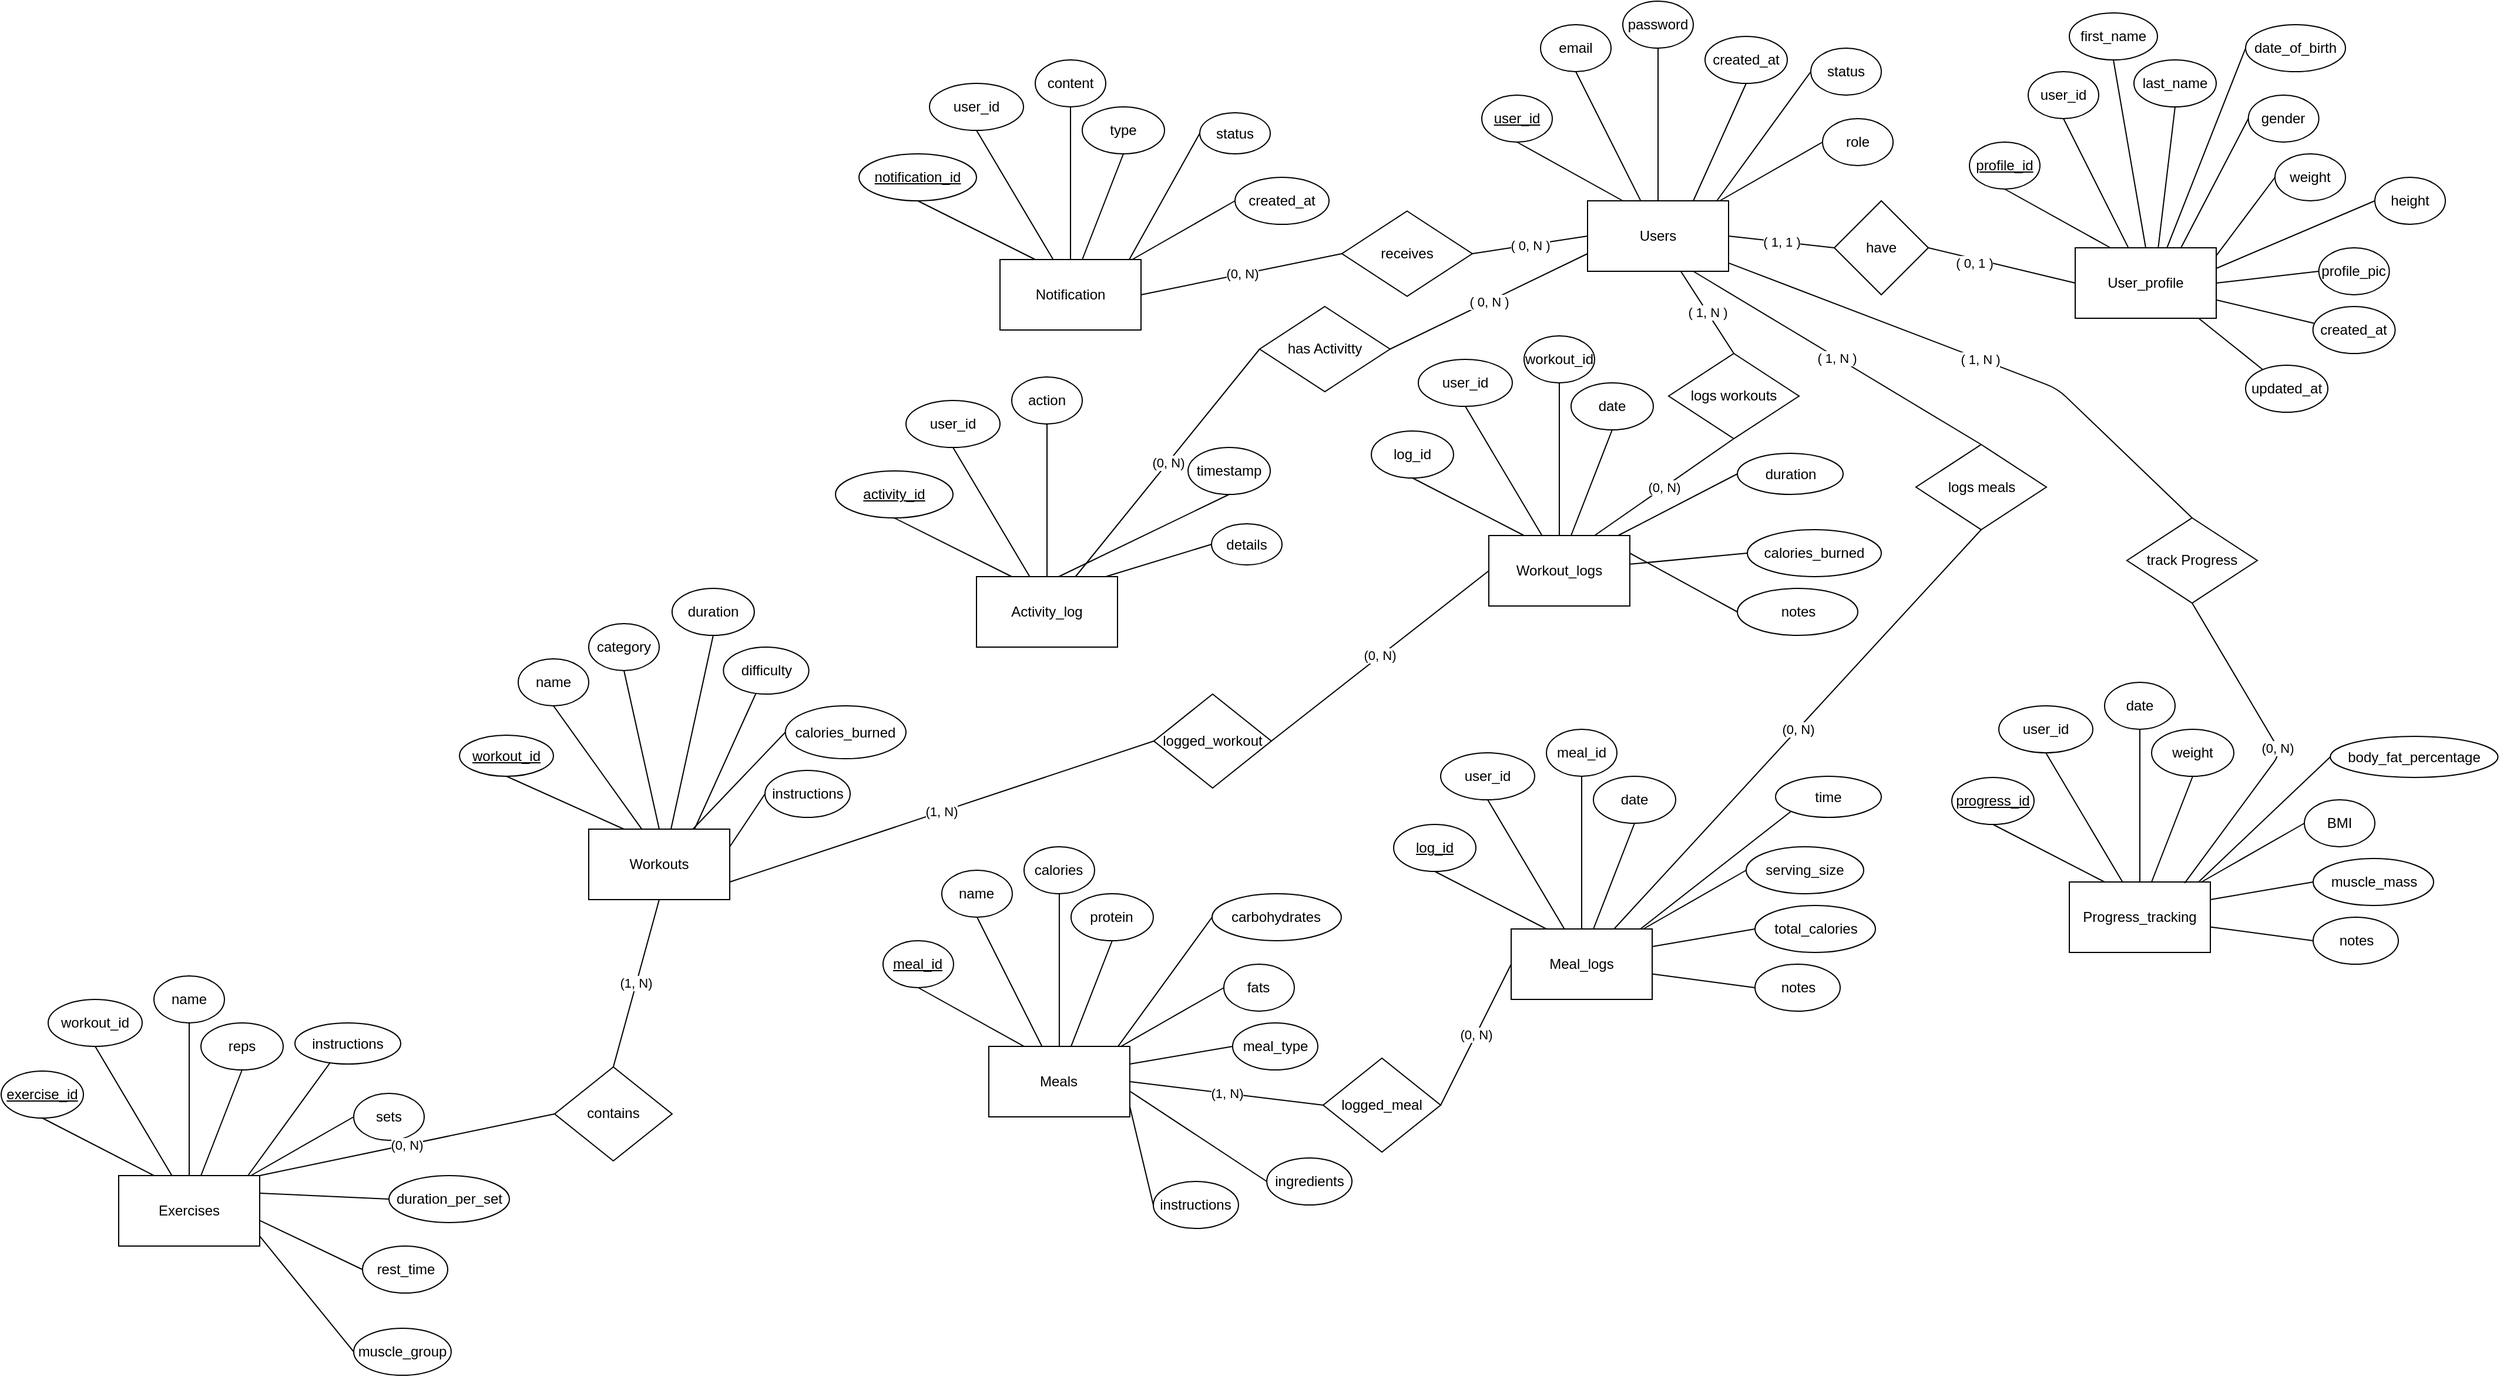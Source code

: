 <mxfile>
    <diagram id="jBs-zmnSxuR3EYOVZ4C9" name="Page-1">
        <mxGraphModel dx="3193" dy="755" grid="1" gridSize="10" guides="1" tooltips="1" connect="1" arrows="1" fold="1" page="1" pageScale="1" pageWidth="850" pageHeight="1100" math="0" shadow="0">
            <root>
                <mxCell id="0"/>
                <mxCell id="1" parent="0"/>
                <mxCell id="2" value="Users&lt;br&gt;" style="rounded=0;whiteSpace=wrap;html=1;" parent="1" vertex="1">
                    <mxGeometry x="100" y="190" width="120" height="60" as="geometry"/>
                </mxCell>
                <mxCell id="3" value="&lt;u&gt;user_id&lt;/u&gt;" style="ellipse;whiteSpace=wrap;html=1;" parent="1" vertex="1">
                    <mxGeometry x="10" y="100" width="60" height="40" as="geometry"/>
                </mxCell>
                <mxCell id="4" value="" style="endArrow=none;html=1;entryX=0.25;entryY=0;entryDx=0;entryDy=0;exitX=0.5;exitY=1;exitDx=0;exitDy=0;" parent="1" source="3" target="2" edge="1">
                    <mxGeometry width="50" height="50" relative="1" as="geometry">
                        <mxPoint x="120" y="330" as="sourcePoint"/>
                        <mxPoint x="170" y="280" as="targetPoint"/>
                    </mxGeometry>
                </mxCell>
                <mxCell id="5" value="email" style="ellipse;whiteSpace=wrap;html=1;" parent="1" vertex="1">
                    <mxGeometry x="60" y="40" width="60" height="40" as="geometry"/>
                </mxCell>
                <mxCell id="7" value="" style="endArrow=none;html=1;entryX=0.379;entryY=0.007;entryDx=0;entryDy=0;exitX=0.5;exitY=1;exitDx=0;exitDy=0;entryPerimeter=0;" parent="1" source="5" target="2" edge="1">
                    <mxGeometry width="50" height="50" relative="1" as="geometry">
                        <mxPoint x="120" y="330" as="sourcePoint"/>
                        <mxPoint x="170" y="280" as="targetPoint"/>
                    </mxGeometry>
                </mxCell>
                <mxCell id="9" value="password" style="ellipse;whiteSpace=wrap;html=1;" parent="1" vertex="1">
                    <mxGeometry x="130" y="20" width="60" height="40" as="geometry"/>
                </mxCell>
                <mxCell id="11" value="" style="endArrow=none;html=1;exitX=0.5;exitY=0;exitDx=0;exitDy=0;entryX=0.5;entryY=1;entryDx=0;entryDy=0;" parent="1" source="2" target="9" edge="1">
                    <mxGeometry width="50" height="50" relative="1" as="geometry">
                        <mxPoint x="550" y="320" as="sourcePoint"/>
                        <mxPoint x="600" y="270" as="targetPoint"/>
                    </mxGeometry>
                </mxCell>
                <mxCell id="12" value="created_at" style="ellipse;whiteSpace=wrap;html=1;" parent="1" vertex="1">
                    <mxGeometry x="200" y="50" width="70" height="40" as="geometry"/>
                </mxCell>
                <mxCell id="13" value="" style="endArrow=none;html=1;exitX=0.75;exitY=0;exitDx=0;exitDy=0;entryX=0.5;entryY=1;entryDx=0;entryDy=0;" parent="1" source="2" target="12" edge="1">
                    <mxGeometry width="50" height="50" relative="1" as="geometry">
                        <mxPoint x="190" y="190" as="sourcePoint"/>
                        <mxPoint x="630" y="270" as="targetPoint"/>
                    </mxGeometry>
                </mxCell>
                <mxCell id="14" value="status" style="ellipse;whiteSpace=wrap;html=1;" parent="1" vertex="1">
                    <mxGeometry x="290" y="60" width="60" height="40" as="geometry"/>
                </mxCell>
                <mxCell id="15" value="" style="endArrow=none;html=1;entryX=0;entryY=0.5;entryDx=0;entryDy=0;" parent="1" target="14" edge="1">
                    <mxGeometry width="50" height="50" relative="1" as="geometry">
                        <mxPoint x="210" y="190" as="sourcePoint"/>
                        <mxPoint x="730" y="350" as="targetPoint"/>
                    </mxGeometry>
                </mxCell>
                <mxCell id="16" value="role" style="ellipse;whiteSpace=wrap;html=1;" parent="1" vertex="1">
                    <mxGeometry x="300" y="120" width="60" height="40" as="geometry"/>
                </mxCell>
                <mxCell id="17" value="" style="endArrow=none;html=1;entryX=0;entryY=0.5;entryDx=0;entryDy=0;" parent="1" source="2" target="16" edge="1">
                    <mxGeometry width="50" height="50" relative="1" as="geometry">
                        <mxPoint x="290" y="310" as="sourcePoint"/>
                        <mxPoint x="730" y="390" as="targetPoint"/>
                    </mxGeometry>
                </mxCell>
                <mxCell id="19" value="User_profile" style="rounded=0;whiteSpace=wrap;html=1;" parent="1" vertex="1">
                    <mxGeometry x="515" y="230" width="120" height="60" as="geometry"/>
                </mxCell>
                <mxCell id="20" value="&lt;u&gt;profile_id&lt;/u&gt;" style="ellipse;whiteSpace=wrap;html=1;" parent="1" vertex="1">
                    <mxGeometry x="425" y="140" width="60" height="40" as="geometry"/>
                </mxCell>
                <mxCell id="21" value="" style="endArrow=none;html=1;entryX=0.25;entryY=0;entryDx=0;entryDy=0;exitX=0.5;exitY=1;exitDx=0;exitDy=0;" parent="1" source="20" target="19" edge="1">
                    <mxGeometry width="50" height="50" relative="1" as="geometry">
                        <mxPoint x="535" y="370" as="sourcePoint"/>
                        <mxPoint x="585" y="320" as="targetPoint"/>
                    </mxGeometry>
                </mxCell>
                <mxCell id="22" value="user_id" style="ellipse;whiteSpace=wrap;html=1;" parent="1" vertex="1">
                    <mxGeometry x="475" y="80" width="60" height="40" as="geometry"/>
                </mxCell>
                <mxCell id="23" value="" style="endArrow=none;html=1;entryX=0.379;entryY=0.007;entryDx=0;entryDy=0;exitX=0.5;exitY=1;exitDx=0;exitDy=0;entryPerimeter=0;" parent="1" source="22" target="19" edge="1">
                    <mxGeometry width="50" height="50" relative="1" as="geometry">
                        <mxPoint x="535" y="370" as="sourcePoint"/>
                        <mxPoint x="585" y="320" as="targetPoint"/>
                    </mxGeometry>
                </mxCell>
                <mxCell id="24" value="first_name" style="ellipse;whiteSpace=wrap;html=1;" parent="1" vertex="1">
                    <mxGeometry x="510" y="30" width="75" height="40" as="geometry"/>
                </mxCell>
                <mxCell id="25" value="" style="endArrow=none;html=1;exitX=0.5;exitY=0;exitDx=0;exitDy=0;entryX=0.5;entryY=1;entryDx=0;entryDy=0;" parent="1" source="19" target="24" edge="1">
                    <mxGeometry width="50" height="50" relative="1" as="geometry">
                        <mxPoint x="965" y="360" as="sourcePoint"/>
                        <mxPoint x="1015" y="310" as="targetPoint"/>
                    </mxGeometry>
                </mxCell>
                <mxCell id="26" value="last_name" style="ellipse;whiteSpace=wrap;html=1;" parent="1" vertex="1">
                    <mxGeometry x="565" y="70" width="70" height="40" as="geometry"/>
                </mxCell>
                <mxCell id="27" value="" style="endArrow=none;html=1;exitX=0.589;exitY=-0.005;exitDx=0;exitDy=0;entryX=0.5;entryY=1;entryDx=0;entryDy=0;exitPerimeter=0;" parent="1" source="19" target="26" edge="1">
                    <mxGeometry width="50" height="50" relative="1" as="geometry">
                        <mxPoint x="605" y="230" as="sourcePoint"/>
                        <mxPoint x="1045" y="310" as="targetPoint"/>
                    </mxGeometry>
                </mxCell>
                <mxCell id="28" value="date_of_birth" style="ellipse;whiteSpace=wrap;html=1;" parent="1" vertex="1">
                    <mxGeometry x="660" y="40" width="85" height="40" as="geometry"/>
                </mxCell>
                <mxCell id="29" value="" style="endArrow=none;html=1;entryX=0;entryY=0.5;entryDx=0;entryDy=0;exitX=0.651;exitY=-0.001;exitDx=0;exitDy=0;exitPerimeter=0;" parent="1" source="19" target="28" edge="1">
                    <mxGeometry width="50" height="50" relative="1" as="geometry">
                        <mxPoint x="625" y="230" as="sourcePoint"/>
                        <mxPoint x="1145" y="390" as="targetPoint"/>
                    </mxGeometry>
                </mxCell>
                <mxCell id="30" value="gender" style="ellipse;whiteSpace=wrap;html=1;" parent="1" vertex="1">
                    <mxGeometry x="662.32" y="100" width="60" height="40" as="geometry"/>
                </mxCell>
                <mxCell id="31" value="" style="endArrow=none;html=1;entryX=0;entryY=0.5;entryDx=0;entryDy=0;exitX=0.75;exitY=0;exitDx=0;exitDy=0;" parent="1" source="19" target="30" edge="1">
                    <mxGeometry width="50" height="50" relative="1" as="geometry">
                        <mxPoint x="630" y="230" as="sourcePoint"/>
                        <mxPoint x="1145" y="430" as="targetPoint"/>
                    </mxGeometry>
                </mxCell>
                <mxCell id="33" value="weight" style="ellipse;whiteSpace=wrap;html=1;" parent="1" vertex="1">
                    <mxGeometry x="685" y="150" width="60" height="40" as="geometry"/>
                </mxCell>
                <mxCell id="34" value="" style="endArrow=none;html=1;entryX=0;entryY=0.5;entryDx=0;entryDy=0;exitX=0.999;exitY=0.115;exitDx=0;exitDy=0;exitPerimeter=0;" parent="1" source="19" target="33" edge="1">
                    <mxGeometry width="50" height="50" relative="1" as="geometry">
                        <mxPoint x="630" y="240" as="sourcePoint"/>
                        <mxPoint x="1152.2" y="500" as="targetPoint"/>
                    </mxGeometry>
                </mxCell>
                <mxCell id="35" value="height" style="ellipse;whiteSpace=wrap;html=1;" parent="1" vertex="1">
                    <mxGeometry x="770" y="170" width="60" height="40" as="geometry"/>
                </mxCell>
                <mxCell id="36" value="" style="endArrow=none;html=1;entryX=0;entryY=0.5;entryDx=0;entryDy=0;exitX=0.996;exitY=0.296;exitDx=0;exitDy=0;exitPerimeter=0;" parent="1" source="19" target="35" edge="1">
                    <mxGeometry width="50" height="50" relative="1" as="geometry">
                        <mxPoint x="635" y="288.45" as="sourcePoint"/>
                        <mxPoint x="1152.32" y="551.55" as="targetPoint"/>
                    </mxGeometry>
                </mxCell>
                <mxCell id="37" value="profile_pic" style="ellipse;whiteSpace=wrap;html=1;" parent="1" vertex="1">
                    <mxGeometry x="722.32" y="230" width="60" height="40" as="geometry"/>
                </mxCell>
                <mxCell id="38" value="" style="endArrow=none;html=1;entryX=0;entryY=0.5;entryDx=0;entryDy=0;exitX=1;exitY=0.5;exitDx=0;exitDy=0;" parent="1" source="19" target="37" edge="1">
                    <mxGeometry width="50" height="50" relative="1" as="geometry">
                        <mxPoint x="644.52" y="296.21" as="sourcePoint"/>
                        <mxPoint x="1162.32" y="600" as="targetPoint"/>
                    </mxGeometry>
                </mxCell>
                <mxCell id="39" value="created_at" style="ellipse;whiteSpace=wrap;html=1;" parent="1" vertex="1">
                    <mxGeometry x="717.32" y="280" width="70" height="40" as="geometry"/>
                </mxCell>
                <mxCell id="40" value="" style="endArrow=none;html=1;entryX=0.012;entryY=0.357;entryDx=0;entryDy=0;entryPerimeter=0;" parent="1" source="19" target="39" edge="1">
                    <mxGeometry width="50" height="50" relative="1" as="geometry">
                        <mxPoint x="585" y="310" as="sourcePoint"/>
                        <mxPoint x="1135" y="540" as="targetPoint"/>
                    </mxGeometry>
                </mxCell>
                <mxCell id="41" value="updated_at" style="ellipse;whiteSpace=wrap;html=1;" parent="1" vertex="1">
                    <mxGeometry x="660" y="330" width="70" height="40" as="geometry"/>
                </mxCell>
                <mxCell id="42" value="" style="endArrow=none;html=1;" parent="1" target="41" edge="1">
                    <mxGeometry width="50" height="50" relative="1" as="geometry">
                        <mxPoint x="620" y="290" as="sourcePoint"/>
                        <mxPoint x="1072.16" y="570" as="targetPoint"/>
                    </mxGeometry>
                </mxCell>
                <mxCell id="44" value="Meals" style="rounded=0;whiteSpace=wrap;html=1;" parent="1" vertex="1">
                    <mxGeometry x="-409.53" y="910" width="120" height="60" as="geometry"/>
                </mxCell>
                <mxCell id="45" value="meal_id" style="ellipse;whiteSpace=wrap;html=1;fontStyle=4" parent="1" vertex="1">
                    <mxGeometry x="-499.53" y="820" width="60" height="40" as="geometry"/>
                </mxCell>
                <mxCell id="46" value="" style="endArrow=none;html=1;entryX=0.25;entryY=0;entryDx=0;entryDy=0;exitX=0.5;exitY=1;exitDx=0;exitDy=0;" parent="1" source="45" target="44" edge="1">
                    <mxGeometry width="50" height="50" relative="1" as="geometry">
                        <mxPoint x="-389.53" y="1050" as="sourcePoint"/>
                        <mxPoint x="-339.53" y="1000" as="targetPoint"/>
                    </mxGeometry>
                </mxCell>
                <mxCell id="47" value="name" style="ellipse;whiteSpace=wrap;html=1;" parent="1" vertex="1">
                    <mxGeometry x="-449.53" y="760" width="60" height="40" as="geometry"/>
                </mxCell>
                <mxCell id="48" value="" style="endArrow=none;html=1;entryX=0.379;entryY=0.007;entryDx=0;entryDy=0;exitX=0.5;exitY=1;exitDx=0;exitDy=0;entryPerimeter=0;" parent="1" source="47" target="44" edge="1">
                    <mxGeometry width="50" height="50" relative="1" as="geometry">
                        <mxPoint x="-389.53" y="1050" as="sourcePoint"/>
                        <mxPoint x="-339.53" y="1000" as="targetPoint"/>
                    </mxGeometry>
                </mxCell>
                <mxCell id="49" value="calories" style="ellipse;whiteSpace=wrap;html=1;" parent="1" vertex="1">
                    <mxGeometry x="-379.53" y="740" width="60" height="40" as="geometry"/>
                </mxCell>
                <mxCell id="50" value="" style="endArrow=none;html=1;exitX=0.5;exitY=0;exitDx=0;exitDy=0;entryX=0.5;entryY=1;entryDx=0;entryDy=0;" parent="1" source="44" target="49" edge="1">
                    <mxGeometry width="50" height="50" relative="1" as="geometry">
                        <mxPoint x="40.47" y="1040" as="sourcePoint"/>
                        <mxPoint x="90.47" y="990" as="targetPoint"/>
                    </mxGeometry>
                </mxCell>
                <mxCell id="51" value="protein" style="ellipse;whiteSpace=wrap;html=1;" parent="1" vertex="1">
                    <mxGeometry x="-339.53" y="780" width="70" height="40" as="geometry"/>
                </mxCell>
                <mxCell id="52" value="" style="endArrow=none;html=1;entryX=0.5;entryY=1;entryDx=0;entryDy=0;" parent="1" target="51" edge="1">
                    <mxGeometry width="50" height="50" relative="1" as="geometry">
                        <mxPoint x="-339.53" y="910" as="sourcePoint"/>
                        <mxPoint x="120.47" y="990" as="targetPoint"/>
                    </mxGeometry>
                </mxCell>
                <mxCell id="53" value="carbohydrates&lt;br&gt;" style="ellipse;whiteSpace=wrap;html=1;" parent="1" vertex="1">
                    <mxGeometry x="-219.53" y="780" width="110" height="40" as="geometry"/>
                </mxCell>
                <mxCell id="54" value="" style="endArrow=none;html=1;entryX=0;entryY=0.5;entryDx=0;entryDy=0;" parent="1" target="53" edge="1">
                    <mxGeometry width="50" height="50" relative="1" as="geometry">
                        <mxPoint x="-299.53" y="910" as="sourcePoint"/>
                        <mxPoint x="220.47" y="1070" as="targetPoint"/>
                    </mxGeometry>
                </mxCell>
                <mxCell id="55" value="fats" style="ellipse;whiteSpace=wrap;html=1;" parent="1" vertex="1">
                    <mxGeometry x="-209.53" y="840" width="60" height="40" as="geometry"/>
                </mxCell>
                <mxCell id="56" value="" style="endArrow=none;html=1;entryX=0;entryY=0.5;entryDx=0;entryDy=0;" parent="1" source="44" target="55" edge="1">
                    <mxGeometry width="50" height="50" relative="1" as="geometry">
                        <mxPoint x="-219.53" y="1030" as="sourcePoint"/>
                        <mxPoint x="220.47" y="1110" as="targetPoint"/>
                    </mxGeometry>
                </mxCell>
                <mxCell id="57" value="meal_type" style="ellipse;whiteSpace=wrap;html=1;" parent="1" vertex="1">
                    <mxGeometry x="-202.03" y="890" width="72.5" height="40" as="geometry"/>
                </mxCell>
                <mxCell id="58" value="" style="endArrow=none;html=1;entryX=0;entryY=0.5;entryDx=0;entryDy=0;exitX=1;exitY=0.25;exitDx=0;exitDy=0;" parent="1" source="44" target="57" edge="1">
                    <mxGeometry width="50" height="50" relative="1" as="geometry">
                        <mxPoint x="-289.53" y="960" as="sourcePoint"/>
                        <mxPoint x="227.97" y="1160" as="targetPoint"/>
                    </mxGeometry>
                </mxCell>
                <mxCell id="59" value="ingredients" style="ellipse;whiteSpace=wrap;html=1;" parent="1" vertex="1">
                    <mxGeometry x="-172.97" y="1005" width="72.5" height="40" as="geometry"/>
                </mxCell>
                <mxCell id="60" value="" style="endArrow=none;html=1;entryX=0;entryY=0.5;entryDx=0;entryDy=0;exitX=1.004;exitY=0.64;exitDx=0;exitDy=0;exitPerimeter=0;" parent="1" source="44" target="59" edge="1">
                    <mxGeometry width="50" height="50" relative="1" as="geometry">
                        <mxPoint x="-289.53" y="975.0" as="sourcePoint"/>
                        <mxPoint x="227.97" y="1210" as="targetPoint"/>
                    </mxGeometry>
                </mxCell>
                <mxCell id="61" value="instructions" style="ellipse;whiteSpace=wrap;html=1;" parent="1" vertex="1">
                    <mxGeometry x="-269.53" y="1025" width="72.5" height="40" as="geometry"/>
                </mxCell>
                <mxCell id="62" value="" style="endArrow=none;html=1;entryX=0;entryY=0.5;entryDx=0;entryDy=0;exitX=1.001;exitY=0.862;exitDx=0;exitDy=0;exitPerimeter=0;" parent="1" source="44" target="61" edge="1">
                    <mxGeometry width="50" height="50" relative="1" as="geometry">
                        <mxPoint x="-289.53" y="998.4" as="sourcePoint"/>
                        <mxPoint x="227.49" y="1260" as="targetPoint"/>
                    </mxGeometry>
                </mxCell>
                <mxCell id="63" value="Workouts" style="rounded=0;whiteSpace=wrap;html=1;" parent="1" vertex="1">
                    <mxGeometry x="-750.0" y="725" width="120" height="60" as="geometry"/>
                </mxCell>
                <mxCell id="64" value="workout_id" style="ellipse;whiteSpace=wrap;html=1;fontStyle=4" parent="1" vertex="1">
                    <mxGeometry x="-860.0" y="645" width="80" height="35" as="geometry"/>
                </mxCell>
                <mxCell id="65" value="" style="endArrow=none;html=1;entryX=0.25;entryY=0;entryDx=0;entryDy=0;exitX=0.5;exitY=1;exitDx=0;exitDy=0;" parent="1" source="64" target="63" edge="1">
                    <mxGeometry width="50" height="50" relative="1" as="geometry">
                        <mxPoint x="-730.0" y="865" as="sourcePoint"/>
                        <mxPoint x="-680.0" y="815" as="targetPoint"/>
                    </mxGeometry>
                </mxCell>
                <mxCell id="66" value="name" style="ellipse;whiteSpace=wrap;html=1;" parent="1" vertex="1">
                    <mxGeometry x="-810.0" y="580" width="60" height="40" as="geometry"/>
                </mxCell>
                <mxCell id="67" value="" style="endArrow=none;html=1;entryX=0.379;entryY=0.007;entryDx=0;entryDy=0;exitX=0.5;exitY=1;exitDx=0;exitDy=0;entryPerimeter=0;" parent="1" source="66" target="63" edge="1">
                    <mxGeometry width="50" height="50" relative="1" as="geometry">
                        <mxPoint x="-730.0" y="865" as="sourcePoint"/>
                        <mxPoint x="-680.0" y="815" as="targetPoint"/>
                    </mxGeometry>
                </mxCell>
                <mxCell id="68" value="category" style="ellipse;whiteSpace=wrap;html=1;" parent="1" vertex="1">
                    <mxGeometry x="-750.0" y="550" width="60" height="40" as="geometry"/>
                </mxCell>
                <mxCell id="69" value="" style="endArrow=none;html=1;exitX=0.5;exitY=0;exitDx=0;exitDy=0;entryX=0.5;entryY=1;entryDx=0;entryDy=0;" parent="1" source="63" target="68" edge="1">
                    <mxGeometry width="50" height="50" relative="1" as="geometry">
                        <mxPoint x="-300.0" y="855" as="sourcePoint"/>
                        <mxPoint x="-250.0" y="805" as="targetPoint"/>
                    </mxGeometry>
                </mxCell>
                <mxCell id="70" value="duration" style="ellipse;whiteSpace=wrap;html=1;" parent="1" vertex="1">
                    <mxGeometry x="-679.06" y="520" width="70" height="40" as="geometry"/>
                </mxCell>
                <mxCell id="71" value="" style="endArrow=none;html=1;entryX=0.5;entryY=1;entryDx=0;entryDy=0;" parent="1" target="70" edge="1">
                    <mxGeometry width="50" height="50" relative="1" as="geometry">
                        <mxPoint x="-680.0" y="725" as="sourcePoint"/>
                        <mxPoint x="-220.0" y="805" as="targetPoint"/>
                    </mxGeometry>
                </mxCell>
                <mxCell id="72" value="difficulty" style="ellipse;whiteSpace=wrap;html=1;" parent="1" vertex="1">
                    <mxGeometry x="-635.36" y="570" width="72.68" height="40" as="geometry"/>
                </mxCell>
                <mxCell id="73" value="" style="endArrow=none;html=1;exitX=0.75;exitY=0;exitDx=0;exitDy=0;" parent="1" source="63" target="72" edge="1">
                    <mxGeometry width="50" height="50" relative="1" as="geometry">
                        <mxPoint x="-640.0" y="725" as="sourcePoint"/>
                        <mxPoint x="-120.0" y="885" as="targetPoint"/>
                    </mxGeometry>
                </mxCell>
                <mxCell id="74" value="calories_burned" style="ellipse;whiteSpace=wrap;html=1;" parent="1" vertex="1">
                    <mxGeometry x="-582.68" y="620" width="102.68" height="45" as="geometry"/>
                </mxCell>
                <mxCell id="75" value="" style="endArrow=none;html=1;entryX=0;entryY=0.5;entryDx=0;entryDy=0;" parent="1" source="63" target="74" edge="1">
                    <mxGeometry width="50" height="50" relative="1" as="geometry">
                        <mxPoint x="-560.0" y="845" as="sourcePoint"/>
                        <mxPoint x="-120.0" y="925" as="targetPoint"/>
                    </mxGeometry>
                </mxCell>
                <mxCell id="76" value="instructions" style="ellipse;whiteSpace=wrap;html=1;" parent="1" vertex="1">
                    <mxGeometry x="-600.0" y="675" width="72.5" height="40" as="geometry"/>
                </mxCell>
                <mxCell id="77" value="" style="endArrow=none;html=1;entryX=0;entryY=0.5;entryDx=0;entryDy=0;exitX=1;exitY=0.25;exitDx=0;exitDy=0;" parent="1" source="63" target="76" edge="1">
                    <mxGeometry width="50" height="50" relative="1" as="geometry">
                        <mxPoint x="-630.0" y="775" as="sourcePoint"/>
                        <mxPoint x="-112.5" y="975" as="targetPoint"/>
                    </mxGeometry>
                </mxCell>
                <mxCell id="84" value="Exercises" style="rounded=0;whiteSpace=wrap;html=1;" parent="1" vertex="1">
                    <mxGeometry x="-1150" y="1020" width="120" height="60" as="geometry"/>
                </mxCell>
                <mxCell id="85" value="exercise_id" style="ellipse;whiteSpace=wrap;html=1;fontStyle=4" parent="1" vertex="1">
                    <mxGeometry x="-1250" y="931" width="70" height="40" as="geometry"/>
                </mxCell>
                <mxCell id="86" value="" style="endArrow=none;html=1;entryX=0.25;entryY=0;entryDx=0;entryDy=0;exitX=0.5;exitY=1;exitDx=0;exitDy=0;" parent="1" source="85" target="84" edge="1">
                    <mxGeometry width="50" height="50" relative="1" as="geometry">
                        <mxPoint x="-1130" y="1160" as="sourcePoint"/>
                        <mxPoint x="-1080" y="1110" as="targetPoint"/>
                    </mxGeometry>
                </mxCell>
                <mxCell id="87" value="workout_id" style="ellipse;whiteSpace=wrap;html=1;" parent="1" vertex="1">
                    <mxGeometry x="-1210" y="870" width="80" height="40" as="geometry"/>
                </mxCell>
                <mxCell id="88" value="" style="endArrow=none;html=1;entryX=0.379;entryY=0.007;entryDx=0;entryDy=0;exitX=0.5;exitY=1;exitDx=0;exitDy=0;entryPerimeter=0;" parent="1" source="87" target="84" edge="1">
                    <mxGeometry width="50" height="50" relative="1" as="geometry">
                        <mxPoint x="-1130" y="1160" as="sourcePoint"/>
                        <mxPoint x="-1080" y="1110" as="targetPoint"/>
                    </mxGeometry>
                </mxCell>
                <mxCell id="89" value="name" style="ellipse;whiteSpace=wrap;html=1;" parent="1" vertex="1">
                    <mxGeometry x="-1120" y="850" width="60" height="40" as="geometry"/>
                </mxCell>
                <mxCell id="90" value="" style="endArrow=none;html=1;exitX=0.5;exitY=0;exitDx=0;exitDy=0;entryX=0.5;entryY=1;entryDx=0;entryDy=0;" parent="1" source="84" target="89" edge="1">
                    <mxGeometry width="50" height="50" relative="1" as="geometry">
                        <mxPoint x="-700" y="1150" as="sourcePoint"/>
                        <mxPoint x="-650" y="1100" as="targetPoint"/>
                    </mxGeometry>
                </mxCell>
                <mxCell id="91" value="reps" style="ellipse;whiteSpace=wrap;html=1;" parent="1" vertex="1">
                    <mxGeometry x="-1080" y="890" width="70" height="40" as="geometry"/>
                </mxCell>
                <mxCell id="92" value="" style="endArrow=none;html=1;entryX=0.5;entryY=1;entryDx=0;entryDy=0;" parent="1" target="91" edge="1">
                    <mxGeometry width="50" height="50" relative="1" as="geometry">
                        <mxPoint x="-1080" y="1020" as="sourcePoint"/>
                        <mxPoint x="-620" y="1100" as="targetPoint"/>
                    </mxGeometry>
                </mxCell>
                <mxCell id="93" value="" style="endArrow=none;html=1;entryX=0;entryY=0.5;entryDx=0;entryDy=0;" parent="1" edge="1">
                    <mxGeometry width="50" height="50" relative="1" as="geometry">
                        <mxPoint x="-1040" y="1020" as="sourcePoint"/>
                        <mxPoint x="-960.0" y="910" as="targetPoint"/>
                    </mxGeometry>
                </mxCell>
                <mxCell id="94" value="sets" style="ellipse;whiteSpace=wrap;html=1;" parent="1" vertex="1">
                    <mxGeometry x="-950" y="950" width="60" height="40" as="geometry"/>
                </mxCell>
                <mxCell id="95" value="" style="endArrow=none;html=1;entryX=0;entryY=0.5;entryDx=0;entryDy=0;" parent="1" source="84" target="94" edge="1">
                    <mxGeometry width="50" height="50" relative="1" as="geometry">
                        <mxPoint x="-960" y="1140" as="sourcePoint"/>
                        <mxPoint x="-520" y="1220" as="targetPoint"/>
                    </mxGeometry>
                </mxCell>
                <mxCell id="96" value="duration_per_set" style="ellipse;whiteSpace=wrap;html=1;" parent="1" vertex="1">
                    <mxGeometry x="-920" y="1020" width="102.5" height="40" as="geometry"/>
                </mxCell>
                <mxCell id="97" value="" style="endArrow=none;html=1;entryX=0;entryY=0.5;entryDx=0;entryDy=0;exitX=1;exitY=0.25;exitDx=0;exitDy=0;" parent="1" source="84" target="96" edge="1">
                    <mxGeometry width="50" height="50" relative="1" as="geometry">
                        <mxPoint x="-1030.0" y="1070" as="sourcePoint"/>
                        <mxPoint x="-512.5" y="1270" as="targetPoint"/>
                    </mxGeometry>
                </mxCell>
                <mxCell id="98" value="rest_time" style="ellipse;whiteSpace=wrap;html=1;" parent="1" vertex="1">
                    <mxGeometry x="-942.5" y="1080" width="72.5" height="40" as="geometry"/>
                </mxCell>
                <mxCell id="99" value="" style="endArrow=none;html=1;entryX=0;entryY=0.5;entryDx=0;entryDy=0;exitX=1.004;exitY=0.64;exitDx=0;exitDy=0;exitPerimeter=0;" parent="1" source="84" target="98" edge="1">
                    <mxGeometry width="50" height="50" relative="1" as="geometry">
                        <mxPoint x="-1030" y="1085" as="sourcePoint"/>
                        <mxPoint x="-512.5" y="1320" as="targetPoint"/>
                    </mxGeometry>
                </mxCell>
                <mxCell id="100" value="muscle_group" style="ellipse;whiteSpace=wrap;html=1;" parent="1" vertex="1">
                    <mxGeometry x="-950" y="1150" width="82.98" height="40" as="geometry"/>
                </mxCell>
                <mxCell id="101" value="" style="endArrow=none;html=1;entryX=0;entryY=0.5;entryDx=0;entryDy=0;exitX=1.001;exitY=0.862;exitDx=0;exitDy=0;exitPerimeter=0;" parent="1" source="84" target="100" edge="1">
                    <mxGeometry width="50" height="50" relative="1" as="geometry">
                        <mxPoint x="-1030" y="1108.4" as="sourcePoint"/>
                        <mxPoint x="-512.98" y="1370" as="targetPoint"/>
                    </mxGeometry>
                </mxCell>
                <mxCell id="103" value="instructions" style="ellipse;whiteSpace=wrap;html=1;" parent="1" vertex="1">
                    <mxGeometry x="-1000" y="890" width="90" height="35" as="geometry"/>
                </mxCell>
                <mxCell id="104" value="Workout_logs" style="rounded=0;whiteSpace=wrap;html=1;" parent="1" vertex="1">
                    <mxGeometry x="15.98" y="475" width="120" height="60" as="geometry"/>
                </mxCell>
                <mxCell id="105" value="log_id" style="ellipse;whiteSpace=wrap;html=1;" parent="1" vertex="1">
                    <mxGeometry x="-84.02" y="386" width="70" height="40" as="geometry"/>
                </mxCell>
                <mxCell id="106" value="" style="endArrow=none;html=1;entryX=0.25;entryY=0;entryDx=0;entryDy=0;exitX=0.5;exitY=1;exitDx=0;exitDy=0;" parent="1" source="105" target="104" edge="1">
                    <mxGeometry width="50" height="50" relative="1" as="geometry">
                        <mxPoint x="35.98" y="615" as="sourcePoint"/>
                        <mxPoint x="85.98" y="565" as="targetPoint"/>
                    </mxGeometry>
                </mxCell>
                <mxCell id="107" value="user_id" style="ellipse;whiteSpace=wrap;html=1;" parent="1" vertex="1">
                    <mxGeometry x="-44.02" y="325" width="80" height="40" as="geometry"/>
                </mxCell>
                <mxCell id="108" value="" style="endArrow=none;html=1;entryX=0.379;entryY=0.007;entryDx=0;entryDy=0;exitX=0.5;exitY=1;exitDx=0;exitDy=0;entryPerimeter=0;" parent="1" source="107" target="104" edge="1">
                    <mxGeometry width="50" height="50" relative="1" as="geometry">
                        <mxPoint x="35.98" y="615" as="sourcePoint"/>
                        <mxPoint x="85.98" y="565" as="targetPoint"/>
                    </mxGeometry>
                </mxCell>
                <mxCell id="109" value="workout_id" style="ellipse;whiteSpace=wrap;html=1;" parent="1" vertex="1">
                    <mxGeometry x="45.98" y="305" width="60" height="40" as="geometry"/>
                </mxCell>
                <mxCell id="110" value="" style="endArrow=none;html=1;exitX=0.5;exitY=0;exitDx=0;exitDy=0;entryX=0.5;entryY=1;entryDx=0;entryDy=0;" parent="1" source="104" target="109" edge="1">
                    <mxGeometry width="50" height="50" relative="1" as="geometry">
                        <mxPoint x="465.98" y="605" as="sourcePoint"/>
                        <mxPoint x="515.98" y="555" as="targetPoint"/>
                    </mxGeometry>
                </mxCell>
                <mxCell id="111" value="date" style="ellipse;whiteSpace=wrap;html=1;" parent="1" vertex="1">
                    <mxGeometry x="85.98" y="345" width="70" height="40" as="geometry"/>
                </mxCell>
                <mxCell id="112" value="" style="endArrow=none;html=1;entryX=0.5;entryY=1;entryDx=0;entryDy=0;" parent="1" target="111" edge="1">
                    <mxGeometry width="50" height="50" relative="1" as="geometry">
                        <mxPoint x="85.98" y="475" as="sourcePoint"/>
                        <mxPoint x="545.98" y="555" as="targetPoint"/>
                    </mxGeometry>
                </mxCell>
                <mxCell id="113" value="" style="endArrow=none;html=1;entryX=0;entryY=0.5;entryDx=0;entryDy=0;" parent="1" edge="1" target="122">
                    <mxGeometry width="50" height="50" relative="1" as="geometry">
                        <mxPoint x="125.98" y="475" as="sourcePoint"/>
                        <mxPoint x="205.98" y="365" as="targetPoint"/>
                    </mxGeometry>
                </mxCell>
                <mxCell id="114" value="calories_burned" style="ellipse;whiteSpace=wrap;html=1;" parent="1" vertex="1">
                    <mxGeometry x="235.98" y="470" width="114.02" height="40" as="geometry"/>
                </mxCell>
                <mxCell id="115" value="" style="endArrow=none;html=1;entryX=0;entryY=0.5;entryDx=0;entryDy=0;" parent="1" source="104" target="114" edge="1">
                    <mxGeometry width="50" height="50" relative="1" as="geometry">
                        <mxPoint x="205.98" y="595" as="sourcePoint"/>
                        <mxPoint x="645.98" y="675" as="targetPoint"/>
                    </mxGeometry>
                </mxCell>
                <mxCell id="116" value="notes" style="ellipse;whiteSpace=wrap;html=1;" parent="1" vertex="1">
                    <mxGeometry x="227.5" y="520" width="102.5" height="40" as="geometry"/>
                </mxCell>
                <mxCell id="117" value="" style="endArrow=none;html=1;entryX=0;entryY=0.5;entryDx=0;entryDy=0;exitX=1;exitY=0.25;exitDx=0;exitDy=0;" parent="1" source="104" target="116" edge="1">
                    <mxGeometry width="50" height="50" relative="1" as="geometry">
                        <mxPoint x="135.98" y="525" as="sourcePoint"/>
                        <mxPoint x="653.48" y="725" as="targetPoint"/>
                    </mxGeometry>
                </mxCell>
                <mxCell id="122" value="duration" style="ellipse;whiteSpace=wrap;html=1;" parent="1" vertex="1">
                    <mxGeometry x="227.5" y="405" width="90" height="35" as="geometry"/>
                </mxCell>
                <mxCell id="125" value="Meal_logs" style="rounded=0;whiteSpace=wrap;html=1;" parent="1" vertex="1">
                    <mxGeometry x="35" y="810" width="120" height="60" as="geometry"/>
                </mxCell>
                <mxCell id="126" value="log_id" style="ellipse;whiteSpace=wrap;html=1;fontStyle=4" parent="1" vertex="1">
                    <mxGeometry x="-65" y="721" width="70" height="40" as="geometry"/>
                </mxCell>
                <mxCell id="127" value="" style="endArrow=none;html=1;entryX=0.25;entryY=0;entryDx=0;entryDy=0;exitX=0.5;exitY=1;exitDx=0;exitDy=0;" parent="1" source="126" target="125" edge="1">
                    <mxGeometry width="50" height="50" relative="1" as="geometry">
                        <mxPoint x="55" y="950" as="sourcePoint"/>
                        <mxPoint x="105" y="900" as="targetPoint"/>
                    </mxGeometry>
                </mxCell>
                <mxCell id="128" value="user_id" style="ellipse;whiteSpace=wrap;html=1;" parent="1" vertex="1">
                    <mxGeometry x="-25" y="660" width="80" height="40" as="geometry"/>
                </mxCell>
                <mxCell id="129" value="" style="endArrow=none;html=1;entryX=0.379;entryY=0.007;entryDx=0;entryDy=0;exitX=0.5;exitY=1;exitDx=0;exitDy=0;entryPerimeter=0;" parent="1" source="128" target="125" edge="1">
                    <mxGeometry width="50" height="50" relative="1" as="geometry">
                        <mxPoint x="55" y="950" as="sourcePoint"/>
                        <mxPoint x="105" y="900" as="targetPoint"/>
                    </mxGeometry>
                </mxCell>
                <mxCell id="130" value="meal_id" style="ellipse;whiteSpace=wrap;html=1;" parent="1" vertex="1">
                    <mxGeometry x="65" y="640" width="60" height="40" as="geometry"/>
                </mxCell>
                <mxCell id="131" value="" style="endArrow=none;html=1;exitX=0.5;exitY=0;exitDx=0;exitDy=0;entryX=0.5;entryY=1;entryDx=0;entryDy=0;" parent="1" source="125" target="130" edge="1">
                    <mxGeometry width="50" height="50" relative="1" as="geometry">
                        <mxPoint x="485" y="940" as="sourcePoint"/>
                        <mxPoint x="535" y="890" as="targetPoint"/>
                    </mxGeometry>
                </mxCell>
                <mxCell id="132" value="date" style="ellipse;whiteSpace=wrap;html=1;" parent="1" vertex="1">
                    <mxGeometry x="105" y="680" width="70" height="40" as="geometry"/>
                </mxCell>
                <mxCell id="133" value="" style="endArrow=none;html=1;entryX=0.5;entryY=1;entryDx=0;entryDy=0;" parent="1" target="132" edge="1">
                    <mxGeometry width="50" height="50" relative="1" as="geometry">
                        <mxPoint x="105" y="810" as="sourcePoint"/>
                        <mxPoint x="565" y="890" as="targetPoint"/>
                    </mxGeometry>
                </mxCell>
                <mxCell id="134" value="" style="endArrow=none;html=1;entryX=0;entryY=1;entryDx=0;entryDy=0;" parent="1" edge="1" target="143">
                    <mxGeometry width="50" height="50" relative="1" as="geometry">
                        <mxPoint x="145" y="810" as="sourcePoint"/>
                        <mxPoint x="225.0" y="700" as="targetPoint"/>
                    </mxGeometry>
                </mxCell>
                <mxCell id="135" value="serving_size" style="ellipse;whiteSpace=wrap;html=1;" parent="1" vertex="1">
                    <mxGeometry x="235" y="740" width="100" height="40" as="geometry"/>
                </mxCell>
                <mxCell id="136" value="" style="endArrow=none;html=1;entryX=0;entryY=0.5;entryDx=0;entryDy=0;" parent="1" source="125" target="135" edge="1">
                    <mxGeometry width="50" height="50" relative="1" as="geometry">
                        <mxPoint x="225" y="930" as="sourcePoint"/>
                        <mxPoint x="665" y="1010" as="targetPoint"/>
                    </mxGeometry>
                </mxCell>
                <mxCell id="137" value="total_calories" style="ellipse;whiteSpace=wrap;html=1;" parent="1" vertex="1">
                    <mxGeometry x="242.5" y="790" width="102.5" height="40" as="geometry"/>
                </mxCell>
                <mxCell id="138" value="" style="endArrow=none;html=1;entryX=0;entryY=0.5;entryDx=0;entryDy=0;exitX=1;exitY=0.25;exitDx=0;exitDy=0;" parent="1" source="125" target="137" edge="1">
                    <mxGeometry width="50" height="50" relative="1" as="geometry">
                        <mxPoint x="155.0" y="860" as="sourcePoint"/>
                        <mxPoint x="672.5" y="1060" as="targetPoint"/>
                    </mxGeometry>
                </mxCell>
                <mxCell id="139" value="notes" style="ellipse;whiteSpace=wrap;html=1;" parent="1" vertex="1">
                    <mxGeometry x="242.5" y="840" width="72.5" height="40" as="geometry"/>
                </mxCell>
                <mxCell id="140" value="" style="endArrow=none;html=1;entryX=0;entryY=0.5;entryDx=0;entryDy=0;exitX=1.004;exitY=0.64;exitDx=0;exitDy=0;exitPerimeter=0;" parent="1" source="125" target="139" edge="1">
                    <mxGeometry width="50" height="50" relative="1" as="geometry">
                        <mxPoint x="155.0" y="875" as="sourcePoint"/>
                        <mxPoint x="672.5" y="1110" as="targetPoint"/>
                    </mxGeometry>
                </mxCell>
                <mxCell id="143" value="time" style="ellipse;whiteSpace=wrap;html=1;" parent="1" vertex="1">
                    <mxGeometry x="260" y="680" width="90" height="35" as="geometry"/>
                </mxCell>
                <mxCell id="145" value="Progress_tracking" style="rounded=0;whiteSpace=wrap;html=1;" parent="1" vertex="1">
                    <mxGeometry x="510.0" y="770" width="120" height="60" as="geometry"/>
                </mxCell>
                <mxCell id="146" value="&lt;u&gt;progress_id&lt;/u&gt;" style="ellipse;whiteSpace=wrap;html=1;" parent="1" vertex="1">
                    <mxGeometry x="410.0" y="681" width="70" height="40" as="geometry"/>
                </mxCell>
                <mxCell id="147" value="" style="endArrow=none;html=1;entryX=0.25;entryY=0;entryDx=0;entryDy=0;exitX=0.5;exitY=1;exitDx=0;exitDy=0;" parent="1" source="146" target="145" edge="1">
                    <mxGeometry width="50" height="50" relative="1" as="geometry">
                        <mxPoint x="530" y="910" as="sourcePoint"/>
                        <mxPoint x="580" y="860" as="targetPoint"/>
                    </mxGeometry>
                </mxCell>
                <mxCell id="148" value="user_id" style="ellipse;whiteSpace=wrap;html=1;" parent="1" vertex="1">
                    <mxGeometry x="450.0" y="620" width="80" height="40" as="geometry"/>
                </mxCell>
                <mxCell id="149" value="" style="endArrow=none;html=1;entryX=0.379;entryY=0.007;entryDx=0;entryDy=0;exitX=0.5;exitY=1;exitDx=0;exitDy=0;entryPerimeter=0;" parent="1" source="148" target="145" edge="1">
                    <mxGeometry width="50" height="50" relative="1" as="geometry">
                        <mxPoint x="530" y="910" as="sourcePoint"/>
                        <mxPoint x="580" y="860" as="targetPoint"/>
                    </mxGeometry>
                </mxCell>
                <mxCell id="150" value="date" style="ellipse;whiteSpace=wrap;html=1;" parent="1" vertex="1">
                    <mxGeometry x="540" y="600" width="60" height="40" as="geometry"/>
                </mxCell>
                <mxCell id="151" value="" style="endArrow=none;html=1;exitX=0.5;exitY=0;exitDx=0;exitDy=0;entryX=0.5;entryY=1;entryDx=0;entryDy=0;" parent="1" source="145" target="150" edge="1">
                    <mxGeometry width="50" height="50" relative="1" as="geometry">
                        <mxPoint x="960" y="900" as="sourcePoint"/>
                        <mxPoint x="1010" y="850" as="targetPoint"/>
                    </mxGeometry>
                </mxCell>
                <mxCell id="152" value="weight" style="ellipse;whiteSpace=wrap;html=1;" parent="1" vertex="1">
                    <mxGeometry x="580" y="640" width="70" height="40" as="geometry"/>
                </mxCell>
                <mxCell id="153" value="" style="endArrow=none;html=1;entryX=0.5;entryY=1;entryDx=0;entryDy=0;" parent="1" target="152" edge="1">
                    <mxGeometry width="50" height="50" relative="1" as="geometry">
                        <mxPoint x="580" y="770" as="sourcePoint"/>
                        <mxPoint x="1040" y="850" as="targetPoint"/>
                    </mxGeometry>
                </mxCell>
                <mxCell id="154" value="" style="endArrow=none;html=1;entryX=0;entryY=0.5;entryDx=0;entryDy=0;" parent="1" edge="1" target="163">
                    <mxGeometry width="50" height="50" relative="1" as="geometry">
                        <mxPoint x="620" y="770" as="sourcePoint"/>
                        <mxPoint x="768.808" y="674.688" as="targetPoint"/>
                    </mxGeometry>
                </mxCell>
                <mxCell id="155" value="BMI" style="ellipse;whiteSpace=wrap;html=1;" parent="1" vertex="1">
                    <mxGeometry x="710" y="700" width="60" height="40" as="geometry"/>
                </mxCell>
                <mxCell id="156" value="" style="endArrow=none;html=1;entryX=0;entryY=0.5;entryDx=0;entryDy=0;" parent="1" source="145" target="155" edge="1">
                    <mxGeometry width="50" height="50" relative="1" as="geometry">
                        <mxPoint x="700" y="890" as="sourcePoint"/>
                        <mxPoint x="1140" y="970" as="targetPoint"/>
                    </mxGeometry>
                </mxCell>
                <mxCell id="157" value="muscle_mass" style="ellipse;whiteSpace=wrap;html=1;" parent="1" vertex="1">
                    <mxGeometry x="717.5" y="750" width="102.5" height="40" as="geometry"/>
                </mxCell>
                <mxCell id="158" value="" style="endArrow=none;html=1;entryX=0;entryY=0.5;entryDx=0;entryDy=0;exitX=1;exitY=0.25;exitDx=0;exitDy=0;" parent="1" source="145" target="157" edge="1">
                    <mxGeometry width="50" height="50" relative="1" as="geometry">
                        <mxPoint x="630.0" y="820" as="sourcePoint"/>
                        <mxPoint x="1147.5" y="1020" as="targetPoint"/>
                    </mxGeometry>
                </mxCell>
                <mxCell id="159" value="notes" style="ellipse;whiteSpace=wrap;html=1;" parent="1" vertex="1">
                    <mxGeometry x="717.5" y="800" width="72.5" height="40" as="geometry"/>
                </mxCell>
                <mxCell id="160" value="" style="endArrow=none;html=1;entryX=0;entryY=0.5;entryDx=0;entryDy=0;exitX=1.004;exitY=0.64;exitDx=0;exitDy=0;exitPerimeter=0;" parent="1" source="145" target="159" edge="1">
                    <mxGeometry width="50" height="50" relative="1" as="geometry">
                        <mxPoint x="630" y="835" as="sourcePoint"/>
                        <mxPoint x="1147.5" y="1070" as="targetPoint"/>
                    </mxGeometry>
                </mxCell>
                <mxCell id="163" value="body_fat_percentage" style="ellipse;whiteSpace=wrap;html=1;" parent="1" vertex="1">
                    <mxGeometry x="732.09" y="646" width="142.68" height="35" as="geometry"/>
                </mxCell>
                <mxCell id="164" value="Notification" style="rounded=0;whiteSpace=wrap;html=1;" vertex="1" parent="1">
                    <mxGeometry x="-400.0" y="240" width="120" height="60" as="geometry"/>
                </mxCell>
                <mxCell id="165" value="notification_id" style="ellipse;whiteSpace=wrap;html=1;fontStyle=4" vertex="1" parent="1">
                    <mxGeometry x="-520" y="150" width="100" height="40" as="geometry"/>
                </mxCell>
                <mxCell id="166" value="" style="endArrow=none;html=1;entryX=0.25;entryY=0;entryDx=0;entryDy=0;exitX=0.5;exitY=1;exitDx=0;exitDy=0;" edge="1" parent="1" source="165" target="164">
                    <mxGeometry width="50" height="50" relative="1" as="geometry">
                        <mxPoint x="-380.0" y="380" as="sourcePoint"/>
                        <mxPoint x="-330.0" y="330" as="targetPoint"/>
                    </mxGeometry>
                </mxCell>
                <mxCell id="167" value="user_id" style="ellipse;whiteSpace=wrap;html=1;" vertex="1" parent="1">
                    <mxGeometry x="-460.0" y="90" width="80" height="40" as="geometry"/>
                </mxCell>
                <mxCell id="168" value="" style="endArrow=none;html=1;entryX=0.379;entryY=0.007;entryDx=0;entryDy=0;exitX=0.5;exitY=1;exitDx=0;exitDy=0;entryPerimeter=0;" edge="1" parent="1" source="167" target="164">
                    <mxGeometry width="50" height="50" relative="1" as="geometry">
                        <mxPoint x="-380.0" y="380" as="sourcePoint"/>
                        <mxPoint x="-330.0" y="330" as="targetPoint"/>
                    </mxGeometry>
                </mxCell>
                <mxCell id="169" value="content" style="ellipse;whiteSpace=wrap;html=1;" vertex="1" parent="1">
                    <mxGeometry x="-370" y="70" width="60" height="40" as="geometry"/>
                </mxCell>
                <mxCell id="170" value="" style="endArrow=none;html=1;exitX=0.5;exitY=0;exitDx=0;exitDy=0;entryX=0.5;entryY=1;entryDx=0;entryDy=0;" edge="1" parent="1" source="164" target="169">
                    <mxGeometry width="50" height="50" relative="1" as="geometry">
                        <mxPoint x="50.0" y="370" as="sourcePoint"/>
                        <mxPoint x="100.0" y="320" as="targetPoint"/>
                    </mxGeometry>
                </mxCell>
                <mxCell id="171" value="type" style="ellipse;whiteSpace=wrap;html=1;" vertex="1" parent="1">
                    <mxGeometry x="-330.0" y="110" width="70" height="40" as="geometry"/>
                </mxCell>
                <mxCell id="172" value="" style="endArrow=none;html=1;entryX=0.5;entryY=1;entryDx=0;entryDy=0;" edge="1" parent="1" target="171">
                    <mxGeometry width="50" height="50" relative="1" as="geometry">
                        <mxPoint x="-330.0" y="240" as="sourcePoint"/>
                        <mxPoint x="130.0" y="320" as="targetPoint"/>
                    </mxGeometry>
                </mxCell>
                <mxCell id="173" value="" style="endArrow=none;html=1;entryX=0;entryY=0.5;entryDx=0;entryDy=0;" edge="1" parent="1" target="180">
                    <mxGeometry width="50" height="50" relative="1" as="geometry">
                        <mxPoint x="-290.0" y="240" as="sourcePoint"/>
                        <mxPoint x="-210.0" y="130" as="targetPoint"/>
                    </mxGeometry>
                </mxCell>
                <mxCell id="174" value="created_at&lt;br&gt;" style="ellipse;whiteSpace=wrap;html=1;" vertex="1" parent="1">
                    <mxGeometry x="-200" y="170" width="80" height="40" as="geometry"/>
                </mxCell>
                <mxCell id="175" value="" style="endArrow=none;html=1;entryX=0;entryY=0.5;entryDx=0;entryDy=0;" edge="1" parent="1" source="164" target="174">
                    <mxGeometry width="50" height="50" relative="1" as="geometry">
                        <mxPoint x="-210.0" y="360" as="sourcePoint"/>
                        <mxPoint x="230.0" y="440" as="targetPoint"/>
                    </mxGeometry>
                </mxCell>
                <mxCell id="180" value="status" style="ellipse;whiteSpace=wrap;html=1;" vertex="1" parent="1">
                    <mxGeometry x="-230" y="115" width="60" height="35" as="geometry"/>
                </mxCell>
                <mxCell id="181" value="Activity_log" style="rounded=0;whiteSpace=wrap;html=1;" vertex="1" parent="1">
                    <mxGeometry x="-420.0" y="510" width="120" height="60" as="geometry"/>
                </mxCell>
                <mxCell id="182" value="activity_id" style="ellipse;whiteSpace=wrap;html=1;fontStyle=4" vertex="1" parent="1">
                    <mxGeometry x="-540" y="420" width="100" height="40" as="geometry"/>
                </mxCell>
                <mxCell id="183" value="" style="endArrow=none;html=1;entryX=0.25;entryY=0;entryDx=0;entryDy=0;exitX=0.5;exitY=1;exitDx=0;exitDy=0;" edge="1" parent="1" source="182" target="181">
                    <mxGeometry width="50" height="50" relative="1" as="geometry">
                        <mxPoint x="-400.0" y="650" as="sourcePoint"/>
                        <mxPoint x="-350.0" y="600" as="targetPoint"/>
                    </mxGeometry>
                </mxCell>
                <mxCell id="184" value="user_id" style="ellipse;whiteSpace=wrap;html=1;" vertex="1" parent="1">
                    <mxGeometry x="-480.0" y="360" width="80" height="40" as="geometry"/>
                </mxCell>
                <mxCell id="185" value="" style="endArrow=none;html=1;entryX=0.379;entryY=0.007;entryDx=0;entryDy=0;exitX=0.5;exitY=1;exitDx=0;exitDy=0;entryPerimeter=0;" edge="1" parent="1" source="184" target="181">
                    <mxGeometry width="50" height="50" relative="1" as="geometry">
                        <mxPoint x="-400.0" y="650" as="sourcePoint"/>
                        <mxPoint x="-350.0" y="600" as="targetPoint"/>
                    </mxGeometry>
                </mxCell>
                <mxCell id="186" value="action&lt;br&gt;" style="ellipse;whiteSpace=wrap;html=1;" vertex="1" parent="1">
                    <mxGeometry x="-390" y="340" width="60" height="40" as="geometry"/>
                </mxCell>
                <mxCell id="187" value="" style="endArrow=none;html=1;exitX=0.5;exitY=0;exitDx=0;exitDy=0;entryX=0.5;entryY=1;entryDx=0;entryDy=0;" edge="1" parent="1" source="181" target="186">
                    <mxGeometry width="50" height="50" relative="1" as="geometry">
                        <mxPoint x="30.0" y="640" as="sourcePoint"/>
                        <mxPoint x="80" y="590" as="targetPoint"/>
                    </mxGeometry>
                </mxCell>
                <mxCell id="188" value="timestamp" style="ellipse;whiteSpace=wrap;html=1;" vertex="1" parent="1">
                    <mxGeometry x="-240.0" y="400" width="70" height="40" as="geometry"/>
                </mxCell>
                <mxCell id="189" value="" style="endArrow=none;html=1;entryX=0.5;entryY=1;entryDx=0;entryDy=0;" edge="1" parent="1" target="188">
                    <mxGeometry width="50" height="50" relative="1" as="geometry">
                        <mxPoint x="-350" y="510" as="sourcePoint"/>
                        <mxPoint x="110" y="590" as="targetPoint"/>
                    </mxGeometry>
                </mxCell>
                <mxCell id="190" value="" style="endArrow=none;html=1;entryX=0;entryY=0.5;entryDx=0;entryDy=0;" edge="1" parent="1" target="193">
                    <mxGeometry width="50" height="50" relative="1" as="geometry">
                        <mxPoint x="-310" y="510" as="sourcePoint"/>
                        <mxPoint x="-230" y="400" as="targetPoint"/>
                    </mxGeometry>
                </mxCell>
                <mxCell id="193" value="details" style="ellipse;whiteSpace=wrap;html=1;" vertex="1" parent="1">
                    <mxGeometry x="-220.0" y="465" width="60" height="35" as="geometry"/>
                </mxCell>
                <mxCell id="194" value="have" style="rhombus;whiteSpace=wrap;html=1;" vertex="1" parent="1">
                    <mxGeometry x="310" y="190" width="80" height="80" as="geometry"/>
                </mxCell>
                <mxCell id="195" value="( 1, 1 )" style="endArrow=none;html=1;exitX=1;exitY=0.5;exitDx=0;exitDy=0;entryX=0;entryY=0.5;entryDx=0;entryDy=0;" edge="1" parent="1" source="2" target="194">
                    <mxGeometry width="50" height="50" relative="1" as="geometry">
                        <mxPoint x="400" y="170" as="sourcePoint"/>
                        <mxPoint x="450" y="120" as="targetPoint"/>
                    </mxGeometry>
                </mxCell>
                <mxCell id="196" value="" style="endArrow=none;html=1;exitX=0;exitY=0.5;exitDx=0;exitDy=0;entryX=1;entryY=0.5;entryDx=0;entryDy=0;" edge="1" parent="1" source="19" target="194">
                    <mxGeometry width="50" height="50" relative="1" as="geometry">
                        <mxPoint x="230" y="230" as="sourcePoint"/>
                        <mxPoint x="330" y="260" as="targetPoint"/>
                    </mxGeometry>
                </mxCell>
                <mxCell id="197" value="( 0, 1 )" style="edgeLabel;html=1;align=center;verticalAlign=middle;resizable=0;points=[];" vertex="1" connectable="0" parent="196">
                    <mxGeometry x="0.358" y="3" relative="1" as="geometry">
                        <mxPoint as="offset"/>
                    </mxGeometry>
                </mxCell>
                <mxCell id="198" value="logs workouts" style="rhombus;whiteSpace=wrap;html=1;" vertex="1" parent="1">
                    <mxGeometry x="169" y="320" width="111" height="72.5" as="geometry"/>
                </mxCell>
                <mxCell id="199" value="( 1, N )" style="endArrow=none;html=1;exitX=0.5;exitY=0;exitDx=0;exitDy=0;" edge="1" parent="1" source="198" target="2">
                    <mxGeometry width="50" height="50" relative="1" as="geometry">
                        <mxPoint x="200" y="340" as="sourcePoint"/>
                        <mxPoint x="250" y="290" as="targetPoint"/>
                    </mxGeometry>
                </mxCell>
                <mxCell id="200" value="(0, N)" style="endArrow=none;html=1;exitX=0.5;exitY=1;exitDx=0;exitDy=0;entryX=0.75;entryY=0;entryDx=0;entryDy=0;" edge="1" parent="1">
                    <mxGeometry width="50" height="50" relative="1" as="geometry">
                        <mxPoint x="224.5" y="392.5" as="sourcePoint"/>
                        <mxPoint x="105.98" y="475" as="targetPoint"/>
                    </mxGeometry>
                </mxCell>
                <mxCell id="201" value="logs meals" style="rhombus;whiteSpace=wrap;html=1;" vertex="1" parent="1">
                    <mxGeometry x="379.5" y="397.5" width="111" height="72.5" as="geometry"/>
                </mxCell>
                <mxCell id="202" value="( 1, N )" style="endArrow=none;html=1;exitX=0.5;exitY=0;exitDx=0;exitDy=0;entryX=0.75;entryY=1;entryDx=0;entryDy=0;" edge="1" parent="1" source="201" target="2">
                    <mxGeometry width="50" height="50" relative="1" as="geometry">
                        <mxPoint x="380.76" y="420" as="sourcePoint"/>
                        <mxPoint x="360.11" y="330" as="targetPoint"/>
                    </mxGeometry>
                </mxCell>
                <mxCell id="203" value="(0, N)" style="endArrow=none;html=1;exitX=0.5;exitY=1;exitDx=0;exitDy=0;" edge="1" parent="1" source="201" target="125">
                    <mxGeometry width="50" height="50" relative="1" as="geometry">
                        <mxPoint x="405.26" y="472.5" as="sourcePoint"/>
                        <mxPoint x="286.74" y="555" as="targetPoint"/>
                    </mxGeometry>
                </mxCell>
                <mxCell id="206" value="track Progress" style="rhombus;whiteSpace=wrap;html=1;" vertex="1" parent="1">
                    <mxGeometry x="559" y="460" width="111" height="72.5" as="geometry"/>
                </mxCell>
                <mxCell id="207" value="( 1, N )" style="endArrow=none;html=1;exitX=0.5;exitY=0;exitDx=0;exitDy=0;" edge="1" parent="1" source="206" target="2">
                    <mxGeometry width="50" height="50" relative="1" as="geometry">
                        <mxPoint x="473.52" y="825" as="sourcePoint"/>
                        <mxPoint x="452.87" y="735" as="targetPoint"/>
                        <Array as="points">
                            <mxPoint x="500" y="350"/>
                        </Array>
                    </mxGeometry>
                </mxCell>
                <mxCell id="208" value="(0, N)" style="endArrow=none;html=1;entryX=0.818;entryY=0.015;entryDx=0;entryDy=0;entryPerimeter=0;exitX=0.5;exitY=1;exitDx=0;exitDy=0;" edge="1" parent="1" source="206" target="145">
                    <mxGeometry width="50" height="50" relative="1" as="geometry">
                        <mxPoint x="498" y="880" as="sourcePoint"/>
                        <mxPoint x="379.5" y="960" as="targetPoint"/>
                        <Array as="points">
                            <mxPoint x="690" y="660"/>
                        </Array>
                    </mxGeometry>
                </mxCell>
                <mxCell id="209" value="receives" style="rhombus;whiteSpace=wrap;html=1;" vertex="1" parent="1">
                    <mxGeometry x="-109.06" y="198.75" width="111" height="72.5" as="geometry"/>
                </mxCell>
                <mxCell id="210" value="( 0, N )" style="endArrow=none;html=1;exitX=1;exitY=0.5;exitDx=0;exitDy=0;entryX=0;entryY=0.5;entryDx=0;entryDy=0;" edge="1" parent="1" source="209" target="2">
                    <mxGeometry width="50" height="50" relative="1" as="geometry">
                        <mxPoint x="-194.54" y="563.75" as="sourcePoint"/>
                        <mxPoint x="278.75" y="-31.25" as="targetPoint"/>
                    </mxGeometry>
                </mxCell>
                <mxCell id="211" value="(0, N)" style="endArrow=none;html=1;entryX=1;entryY=0.5;entryDx=0;entryDy=0;exitX=0;exitY=0.5;exitDx=0;exitDy=0;" edge="1" parent="1" source="209" target="164">
                    <mxGeometry width="50" height="50" relative="1" as="geometry">
                        <mxPoint x="-170.06" y="618.75" as="sourcePoint"/>
                        <mxPoint x="-101.25" y="18.75" as="targetPoint"/>
                    </mxGeometry>
                </mxCell>
                <mxCell id="212" value="has Activitty" style="rhombus;whiteSpace=wrap;html=1;" vertex="1" parent="1">
                    <mxGeometry x="-179.06" y="280" width="111" height="72.5" as="geometry"/>
                </mxCell>
                <mxCell id="213" value="( 0, N )" style="endArrow=none;html=1;exitX=1;exitY=0.5;exitDx=0;exitDy=0;entryX=0;entryY=0.75;entryDx=0;entryDy=0;" edge="1" parent="1" source="212" target="2">
                    <mxGeometry width="50" height="50" relative="1" as="geometry">
                        <mxPoint x="-264.54" y="645" as="sourcePoint"/>
                        <mxPoint x="30" y="301.25" as="targetPoint"/>
                    </mxGeometry>
                </mxCell>
                <mxCell id="214" value="(0, N)" style="endArrow=none;html=1;exitX=0;exitY=0.5;exitDx=0;exitDy=0;" edge="1" parent="1" source="212" target="181">
                    <mxGeometry width="50" height="50" relative="1" as="geometry">
                        <mxPoint x="-240.06" y="700" as="sourcePoint"/>
                        <mxPoint x="-350.0" y="351.25" as="targetPoint"/>
                    </mxGeometry>
                </mxCell>
                <mxCell id="215" value="logged_meal" style="rhombus;whiteSpace=wrap;html=1;" vertex="1" parent="1">
                    <mxGeometry x="-125" y="920" width="100" height="80" as="geometry"/>
                </mxCell>
                <mxCell id="216" value="(1, N)" style="endArrow=none;html=1;exitX=1;exitY=0.5;exitDx=0;exitDy=0;entryX=0;entryY=0.5;entryDx=0;entryDy=0;" edge="1" parent="1" source="44" target="215">
                    <mxGeometry width="50" height="50" relative="1" as="geometry">
                        <mxPoint x="-150.47" y="1015" as="sourcePoint"/>
                        <mxPoint x="-90.47" y="965" as="targetPoint"/>
                    </mxGeometry>
                </mxCell>
                <mxCell id="217" value="(0, N)" style="endArrow=none;html=1;entryX=1;entryY=0.5;entryDx=0;entryDy=0;exitX=0;exitY=0.5;exitDx=0;exitDy=0;" edge="1" parent="1" source="125" target="215">
                    <mxGeometry width="50" height="50" relative="1" as="geometry">
                        <mxPoint x="-130" y="890" as="sourcePoint"/>
                        <mxPoint x="-80" y="840" as="targetPoint"/>
                    </mxGeometry>
                </mxCell>
                <mxCell id="218" value="logged_workout" style="rhombus;whiteSpace=wrap;html=1;" vertex="1" parent="1">
                    <mxGeometry x="-269.06" y="610" width="100" height="80" as="geometry"/>
                </mxCell>
                <mxCell id="219" value="(1, N)" style="endArrow=none;html=1;entryX=0;entryY=0.5;entryDx=0;entryDy=0;exitX=1;exitY=0.75;exitDx=0;exitDy=0;" edge="1" parent="1" target="218" source="63">
                    <mxGeometry width="50" height="50" relative="1" as="geometry">
                        <mxPoint x="-433.59" y="630" as="sourcePoint"/>
                        <mxPoint x="-234.53" y="655" as="targetPoint"/>
                    </mxGeometry>
                </mxCell>
                <mxCell id="220" value="(0, N)" style="endArrow=none;html=1;entryX=1;entryY=0.5;entryDx=0;entryDy=0;exitX=0;exitY=0.5;exitDx=0;exitDy=0;" edge="1" parent="1" target="218" source="104">
                    <mxGeometry width="50" height="50" relative="1" as="geometry">
                        <mxPoint x="-109.06" y="530" as="sourcePoint"/>
                        <mxPoint x="-224.06" y="530" as="targetPoint"/>
                    </mxGeometry>
                </mxCell>
                <mxCell id="221" value="contains&lt;br&gt;" style="rhombus;whiteSpace=wrap;html=1;" vertex="1" parent="1">
                    <mxGeometry x="-779.06" y="927.48" width="100" height="80" as="geometry"/>
                </mxCell>
                <mxCell id="222" value="(0, N)" style="endArrow=none;html=1;entryX=0;entryY=0.5;entryDx=0;entryDy=0;exitX=1;exitY=0;exitDx=0;exitDy=0;" edge="1" parent="1" target="221" source="84">
                    <mxGeometry width="50" height="50" relative="1" as="geometry">
                        <mxPoint x="-1140.0" y="1057.513" as="sourcePoint"/>
                        <mxPoint x="-744.53" y="972.48" as="targetPoint"/>
                    </mxGeometry>
                </mxCell>
                <mxCell id="223" value="(1, N)" style="endArrow=none;html=1;entryX=0.5;entryY=0;entryDx=0;entryDy=0;exitX=0.5;exitY=1;exitDx=0;exitDy=0;" edge="1" parent="1" target="221" source="63">
                    <mxGeometry width="50" height="50" relative="1" as="geometry">
                        <mxPoint x="-494.02" y="822.48" as="sourcePoint"/>
                        <mxPoint x="-734.06" y="847.48" as="targetPoint"/>
                    </mxGeometry>
                </mxCell>
            </root>
        </mxGraphModel>
    </diagram>
</mxfile>
